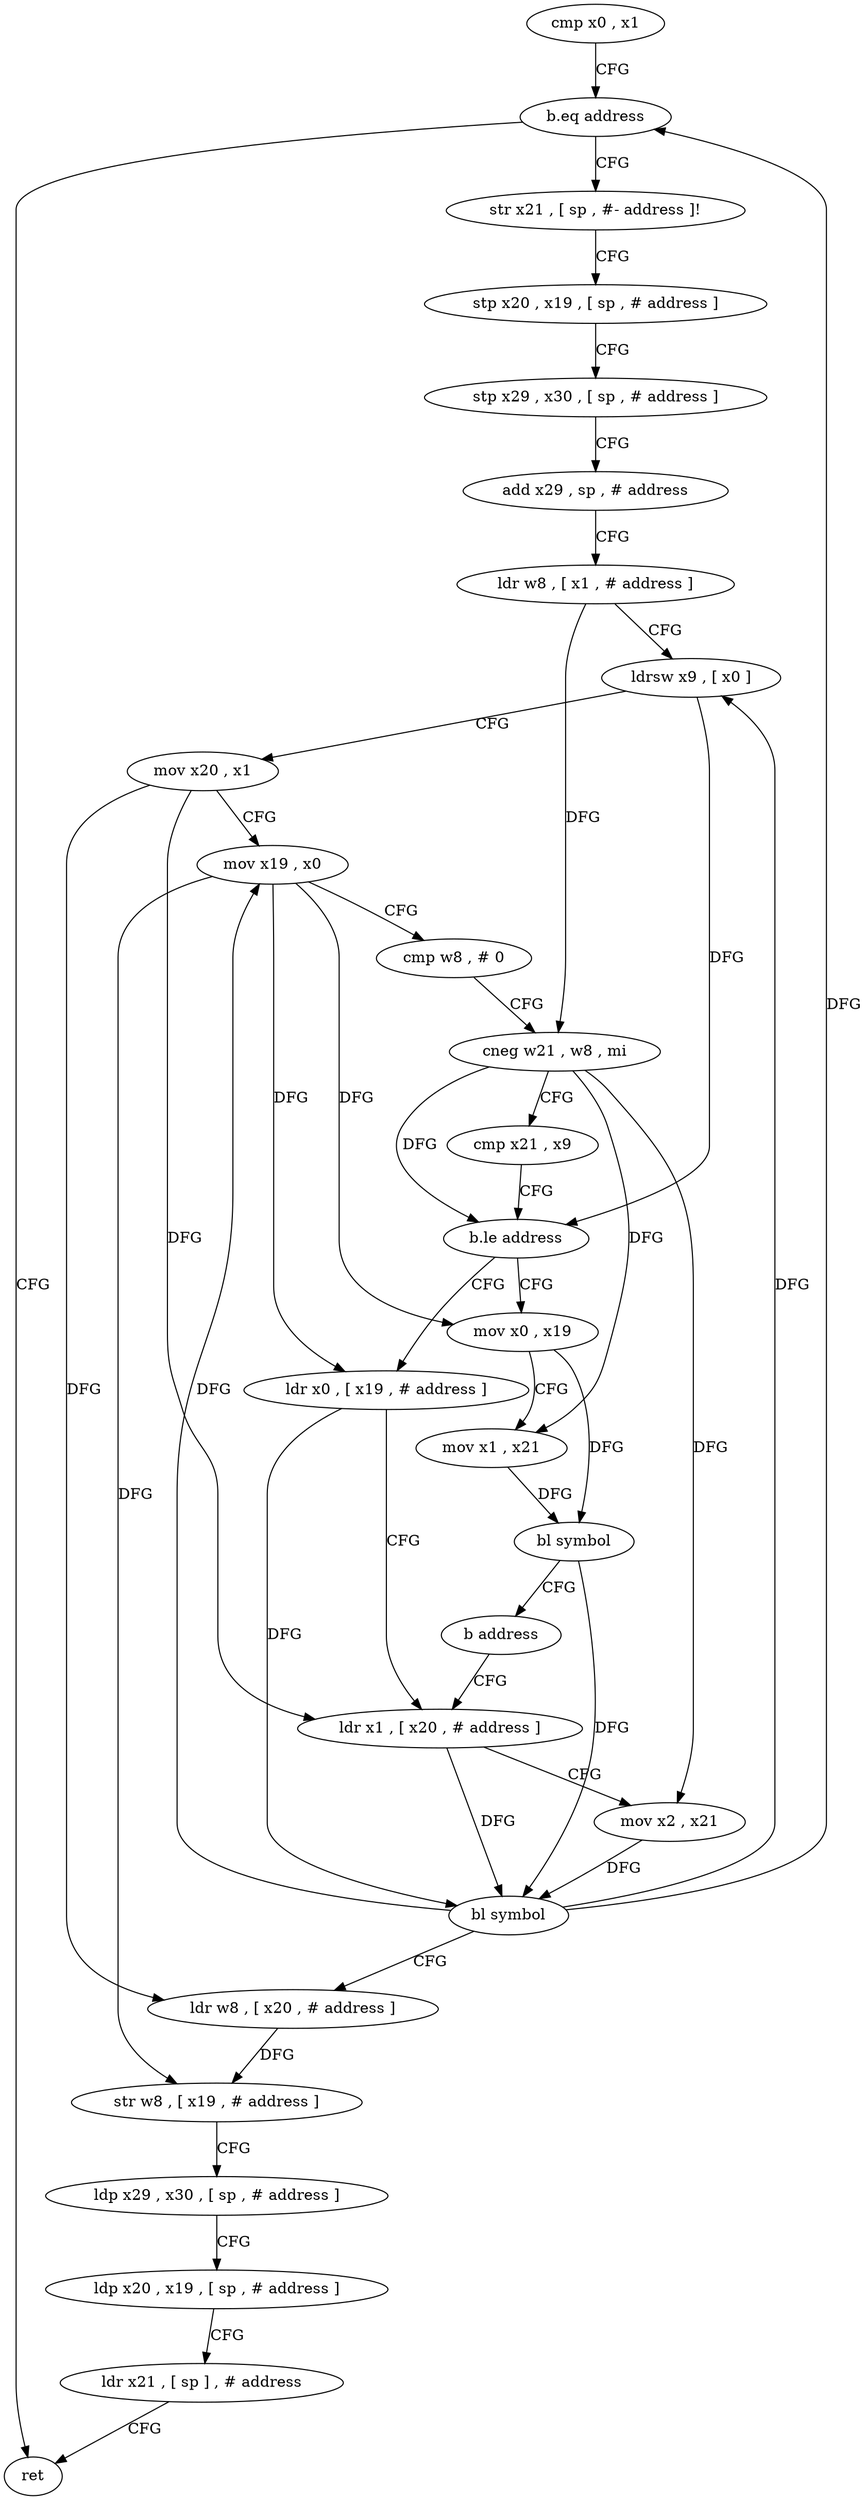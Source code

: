 digraph "func" {
"4221860" [label = "cmp x0 , x1" ]
"4221864" [label = "b.eq address" ]
"4221968" [label = "ret" ]
"4221868" [label = "str x21 , [ sp , #- address ]!" ]
"4221872" [label = "stp x20 , x19 , [ sp , # address ]" ]
"4221876" [label = "stp x29 , x30 , [ sp , # address ]" ]
"4221880" [label = "add x29 , sp , # address" ]
"4221884" [label = "ldr w8 , [ x1 , # address ]" ]
"4221888" [label = "ldrsw x9 , [ x0 ]" ]
"4221892" [label = "mov x20 , x1" ]
"4221896" [label = "mov x19 , x0" ]
"4221900" [label = "cmp w8 , # 0" ]
"4221904" [label = "cneg w21 , w8 , mi" ]
"4221908" [label = "cmp x21 , x9" ]
"4221912" [label = "b.le address" ]
"4221932" [label = "ldr x0 , [ x19 , # address ]" ]
"4221916" [label = "mov x0 , x19" ]
"4221936" [label = "ldr x1 , [ x20 , # address ]" ]
"4221920" [label = "mov x1 , x21" ]
"4221924" [label = "bl symbol" ]
"4221928" [label = "b address" ]
"4221940" [label = "mov x2 , x21" ]
"4221944" [label = "bl symbol" ]
"4221948" [label = "ldr w8 , [ x20 , # address ]" ]
"4221952" [label = "str w8 , [ x19 , # address ]" ]
"4221956" [label = "ldp x29 , x30 , [ sp , # address ]" ]
"4221960" [label = "ldp x20 , x19 , [ sp , # address ]" ]
"4221964" [label = "ldr x21 , [ sp ] , # address" ]
"4221860" -> "4221864" [ label = "CFG" ]
"4221864" -> "4221968" [ label = "CFG" ]
"4221864" -> "4221868" [ label = "CFG" ]
"4221868" -> "4221872" [ label = "CFG" ]
"4221872" -> "4221876" [ label = "CFG" ]
"4221876" -> "4221880" [ label = "CFG" ]
"4221880" -> "4221884" [ label = "CFG" ]
"4221884" -> "4221888" [ label = "CFG" ]
"4221884" -> "4221904" [ label = "DFG" ]
"4221888" -> "4221892" [ label = "CFG" ]
"4221888" -> "4221912" [ label = "DFG" ]
"4221892" -> "4221896" [ label = "CFG" ]
"4221892" -> "4221936" [ label = "DFG" ]
"4221892" -> "4221948" [ label = "DFG" ]
"4221896" -> "4221900" [ label = "CFG" ]
"4221896" -> "4221932" [ label = "DFG" ]
"4221896" -> "4221916" [ label = "DFG" ]
"4221896" -> "4221952" [ label = "DFG" ]
"4221900" -> "4221904" [ label = "CFG" ]
"4221904" -> "4221908" [ label = "CFG" ]
"4221904" -> "4221912" [ label = "DFG" ]
"4221904" -> "4221920" [ label = "DFG" ]
"4221904" -> "4221940" [ label = "DFG" ]
"4221908" -> "4221912" [ label = "CFG" ]
"4221912" -> "4221932" [ label = "CFG" ]
"4221912" -> "4221916" [ label = "CFG" ]
"4221932" -> "4221936" [ label = "CFG" ]
"4221932" -> "4221944" [ label = "DFG" ]
"4221916" -> "4221920" [ label = "CFG" ]
"4221916" -> "4221924" [ label = "DFG" ]
"4221936" -> "4221940" [ label = "CFG" ]
"4221936" -> "4221944" [ label = "DFG" ]
"4221920" -> "4221924" [ label = "DFG" ]
"4221924" -> "4221928" [ label = "CFG" ]
"4221924" -> "4221944" [ label = "DFG" ]
"4221928" -> "4221936" [ label = "CFG" ]
"4221940" -> "4221944" [ label = "DFG" ]
"4221944" -> "4221948" [ label = "CFG" ]
"4221944" -> "4221888" [ label = "DFG" ]
"4221944" -> "4221896" [ label = "DFG" ]
"4221944" -> "4221864" [ label = "DFG" ]
"4221948" -> "4221952" [ label = "DFG" ]
"4221952" -> "4221956" [ label = "CFG" ]
"4221956" -> "4221960" [ label = "CFG" ]
"4221960" -> "4221964" [ label = "CFG" ]
"4221964" -> "4221968" [ label = "CFG" ]
}
